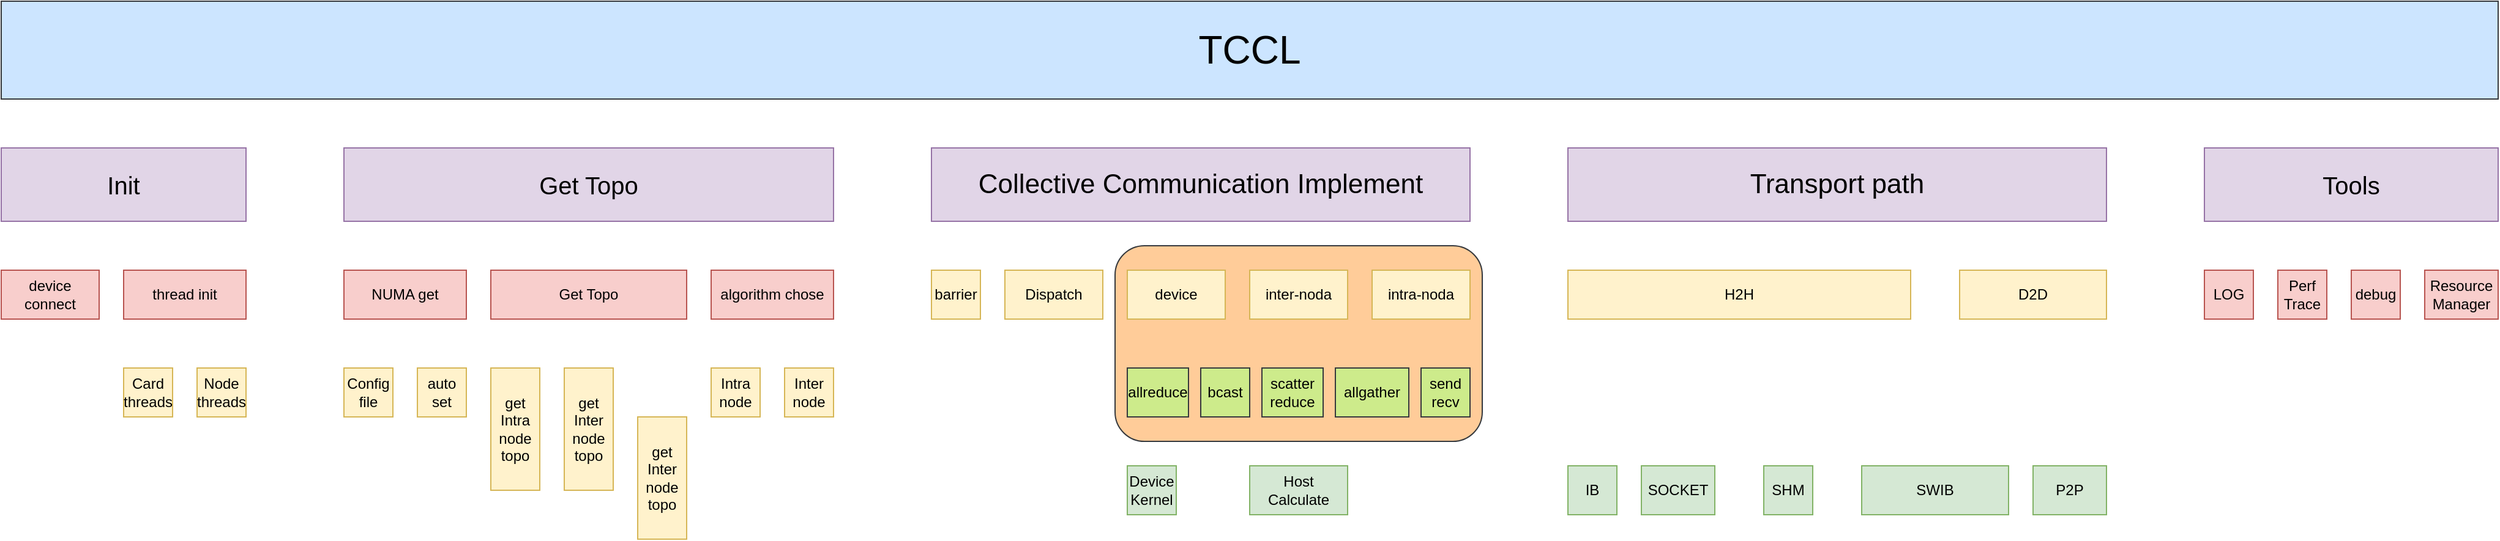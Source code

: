<mxfile version="21.0.10" type="github">
  <diagram name="Page-1" id="CfoDmrlTRuN8QncxeKQL">
    <mxGraphModel dx="2358" dy="1304" grid="1" gridSize="10" guides="1" tooltips="1" connect="1" arrows="1" fold="1" page="1" pageScale="1" pageWidth="850" pageHeight="1100" math="0" shadow="0">
      <root>
        <mxCell id="0" />
        <mxCell id="1" parent="0" />
        <mxCell id="JbZJTvgXob_sXZLr-xso-43" value="" style="rounded=1;whiteSpace=wrap;html=1;fillColor=#ffcc99;strokeColor=#36393d;" parent="1" vertex="1">
          <mxGeometry x="910" y="500" width="300" height="160" as="geometry" />
        </mxCell>
        <mxCell id="JbZJTvgXob_sXZLr-xso-1" value="&lt;font style=&quot;font-size: 32px;&quot;&gt;TCCL&lt;/font&gt;" style="rounded=0;whiteSpace=wrap;html=1;fillColor=#cce5ff;strokeColor=#36393d;" parent="1" vertex="1">
          <mxGeometry y="300" width="2040" height="80" as="geometry" />
        </mxCell>
        <mxCell id="JbZJTvgXob_sXZLr-xso-2" value="Init" style="rounded=0;whiteSpace=wrap;html=1;fillColor=#e1d5e7;strokeColor=#9673a6;fontSize=20;" parent="1" vertex="1">
          <mxGeometry y="420" width="200" height="60" as="geometry" />
        </mxCell>
        <mxCell id="JbZJTvgXob_sXZLr-xso-3" value="Tools" style="rounded=0;whiteSpace=wrap;html=1;fillColor=#e1d5e7;strokeColor=#9673a6;fontSize=20;" parent="1" vertex="1">
          <mxGeometry x="1800" y="420" width="240" height="60" as="geometry" />
        </mxCell>
        <mxCell id="JbZJTvgXob_sXZLr-xso-5" value="LOG" style="rounded=0;whiteSpace=wrap;html=1;fillColor=#f8cecc;strokeColor=#b85450;" parent="1" vertex="1">
          <mxGeometry x="1800" y="520" width="40" height="40" as="geometry" />
        </mxCell>
        <mxCell id="JbZJTvgXob_sXZLr-xso-6" value="Perf Trace" style="rounded=0;whiteSpace=wrap;html=1;fillColor=#f8cecc;strokeColor=#b85450;" parent="1" vertex="1">
          <mxGeometry x="1860" y="520" width="40" height="40" as="geometry" />
        </mxCell>
        <mxCell id="JbZJTvgXob_sXZLr-xso-7" value="&lt;font style=&quot;font-size: 22px;&quot;&gt;Transport path&lt;/font&gt;" style="rounded=0;whiteSpace=wrap;html=1;fillColor=#e1d5e7;strokeColor=#9673a6;fontSize=21;" parent="1" vertex="1">
          <mxGeometry x="1280" y="420" width="440" height="60" as="geometry" />
        </mxCell>
        <mxCell id="JbZJTvgXob_sXZLr-xso-11" value="Dispatch" style="rounded=0;whiteSpace=wrap;html=1;fillColor=#fff2cc;strokeColor=#d6b656;" parent="1" vertex="1">
          <mxGeometry x="820" y="520" width="80" height="40" as="geometry" />
        </mxCell>
        <mxCell id="JbZJTvgXob_sXZLr-xso-12" value="device" style="rounded=0;whiteSpace=wrap;html=1;fillColor=#fff2cc;strokeColor=#d6b656;" parent="1" vertex="1">
          <mxGeometry x="920" y="520" width="80" height="40" as="geometry" />
        </mxCell>
        <mxCell id="JbZJTvgXob_sXZLr-xso-13" value="intra-noda" style="rounded=0;whiteSpace=wrap;html=1;fillColor=#fff2cc;strokeColor=#d6b656;" parent="1" vertex="1">
          <mxGeometry x="1120" y="520" width="80" height="40" as="geometry" />
        </mxCell>
        <mxCell id="JbZJTvgXob_sXZLr-xso-14" value="&lt;font style=&quot;font-size: 22px;&quot;&gt;Collective Communication Implement&lt;/font&gt;" style="rounded=0;whiteSpace=wrap;html=1;fillColor=#e1d5e7;strokeColor=#9673a6;" parent="1" vertex="1">
          <mxGeometry x="760" y="420" width="440" height="60" as="geometry" />
        </mxCell>
        <mxCell id="JbZJTvgXob_sXZLr-xso-15" value="H2H" style="rounded=0;whiteSpace=wrap;html=1;fillColor=#fff2cc;strokeColor=#d6b656;" parent="1" vertex="1">
          <mxGeometry x="1280" y="520" width="280" height="40" as="geometry" />
        </mxCell>
        <mxCell id="JbZJTvgXob_sXZLr-xso-16" value="D2D" style="rounded=0;whiteSpace=wrap;html=1;fillColor=#fff2cc;strokeColor=#d6b656;" parent="1" vertex="1">
          <mxGeometry x="1600" y="520" width="120" height="40" as="geometry" />
        </mxCell>
        <mxCell id="JbZJTvgXob_sXZLr-xso-17" value="IB" style="rounded=0;whiteSpace=wrap;html=1;fillColor=#d5e8d4;strokeColor=#82b366;" parent="1" vertex="1">
          <mxGeometry x="1280" y="680" width="40" height="40" as="geometry" />
        </mxCell>
        <mxCell id="JbZJTvgXob_sXZLr-xso-18" value="SOCKET" style="rounded=0;whiteSpace=wrap;html=1;fillColor=#d5e8d4;strokeColor=#82b366;" parent="1" vertex="1">
          <mxGeometry x="1340" y="680" width="60" height="40" as="geometry" />
        </mxCell>
        <mxCell id="JbZJTvgXob_sXZLr-xso-19" value="SWIB" style="rounded=0;whiteSpace=wrap;html=1;fillColor=#d5e8d4;strokeColor=#82b366;" parent="1" vertex="1">
          <mxGeometry x="1520" y="680" width="120" height="40" as="geometry" />
        </mxCell>
        <mxCell id="JbZJTvgXob_sXZLr-xso-20" value="P2P" style="rounded=0;whiteSpace=wrap;html=1;fillColor=#d5e8d4;strokeColor=#82b366;" parent="1" vertex="1">
          <mxGeometry x="1660" y="680" width="60" height="40" as="geometry" />
        </mxCell>
        <mxCell id="JbZJTvgXob_sXZLr-xso-22" value="SHM" style="rounded=0;whiteSpace=wrap;html=1;fillColor=#d5e8d4;strokeColor=#82b366;" parent="1" vertex="1">
          <mxGeometry x="1440" y="680" width="40" height="40" as="geometry" />
        </mxCell>
        <mxCell id="JbZJTvgXob_sXZLr-xso-23" value="inter-noda" style="rounded=0;whiteSpace=wrap;html=1;fillColor=#fff2cc;strokeColor=#d6b656;" parent="1" vertex="1">
          <mxGeometry x="1020" y="520" width="80" height="40" as="geometry" />
        </mxCell>
        <mxCell id="JbZJTvgXob_sXZLr-xso-24" value="Resource Manager" style="rounded=0;whiteSpace=wrap;html=1;fillColor=#f8cecc;strokeColor=#b85450;" parent="1" vertex="1">
          <mxGeometry x="1980" y="520" width="60" height="40" as="geometry" />
        </mxCell>
        <mxCell id="JbZJTvgXob_sXZLr-xso-31" value="debug" style="rounded=0;whiteSpace=wrap;html=1;fillColor=#f8cecc;strokeColor=#b85450;" parent="1" vertex="1">
          <mxGeometry x="1920" y="520" width="40" height="40" as="geometry" />
        </mxCell>
        <mxCell id="JbZJTvgXob_sXZLr-xso-36" value="allreduce" style="rounded=0;whiteSpace=wrap;html=1;fillColor=#cdeb8b;strokeColor=#36393d;" parent="1" vertex="1">
          <mxGeometry x="920" y="600" width="50" height="40" as="geometry" />
        </mxCell>
        <mxCell id="JbZJTvgXob_sXZLr-xso-37" value="bcast" style="rounded=0;whiteSpace=wrap;html=1;fillColor=#cdeb8b;strokeColor=#36393d;" parent="1" vertex="1">
          <mxGeometry x="980" y="600" width="40" height="40" as="geometry" />
        </mxCell>
        <mxCell id="JbZJTvgXob_sXZLr-xso-38" value="scatter&lt;br&gt;reduce" style="rounded=0;whiteSpace=wrap;html=1;fillColor=#cdeb8b;strokeColor=#36393d;" parent="1" vertex="1">
          <mxGeometry x="1030" y="600" width="50" height="40" as="geometry" />
        </mxCell>
        <mxCell id="JbZJTvgXob_sXZLr-xso-39" value="allgather" style="rounded=0;whiteSpace=wrap;html=1;fillColor=#cdeb8b;strokeColor=#36393d;" parent="1" vertex="1">
          <mxGeometry x="1090" y="600" width="60" height="40" as="geometry" />
        </mxCell>
        <mxCell id="JbZJTvgXob_sXZLr-xso-40" value="send&lt;br&gt;recv" style="rounded=0;whiteSpace=wrap;html=1;fillColor=#cdeb8b;strokeColor=#36393d;" parent="1" vertex="1">
          <mxGeometry x="1160" y="600" width="40" height="40" as="geometry" />
        </mxCell>
        <mxCell id="JbZJTvgXob_sXZLr-xso-41" value="barrier" style="rounded=0;whiteSpace=wrap;html=1;fillColor=#fff2cc;strokeColor=#d6b656;" parent="1" vertex="1">
          <mxGeometry x="760" y="520" width="40" height="40" as="geometry" />
        </mxCell>
        <mxCell id="JbZJTvgXob_sXZLr-xso-44" value="Device&lt;br&gt;Kernel" style="rounded=0;whiteSpace=wrap;html=1;fillColor=#d5e8d4;strokeColor=#82b366;" parent="1" vertex="1">
          <mxGeometry x="920" y="680" width="40" height="40" as="geometry" />
        </mxCell>
        <mxCell id="JbZJTvgXob_sXZLr-xso-45" value="Host&lt;br&gt;Calculate" style="rounded=0;whiteSpace=wrap;html=1;fillColor=#d5e8d4;strokeColor=#82b366;" parent="1" vertex="1">
          <mxGeometry x="1020" y="680" width="80" height="40" as="geometry" />
        </mxCell>
        <mxCell id="JbZJTvgXob_sXZLr-xso-46" value="thread init" style="rounded=0;whiteSpace=wrap;html=1;fillColor=#f8cecc;strokeColor=#b85450;" parent="1" vertex="1">
          <mxGeometry x="100" y="520" width="100" height="40" as="geometry" />
        </mxCell>
        <mxCell id="JbZJTvgXob_sXZLr-xso-47" value="algorithm chose" style="rounded=0;whiteSpace=wrap;html=1;fillColor=#f8cecc;strokeColor=#b85450;" parent="1" vertex="1">
          <mxGeometry x="580" y="520" width="100" height="40" as="geometry" />
        </mxCell>
        <mxCell id="JbZJTvgXob_sXZLr-xso-48" value="Card&lt;br&gt;threads" style="rounded=0;whiteSpace=wrap;html=1;fillColor=#fff2cc;strokeColor=#d6b656;" parent="1" vertex="1">
          <mxGeometry x="100" y="600" width="40" height="40" as="geometry" />
        </mxCell>
        <mxCell id="JbZJTvgXob_sXZLr-xso-49" value="Node&lt;br&gt;threads" style="rounded=0;whiteSpace=wrap;html=1;fillColor=#fff2cc;strokeColor=#d6b656;" parent="1" vertex="1">
          <mxGeometry x="160" y="600" width="40" height="40" as="geometry" />
        </mxCell>
        <mxCell id="JbZJTvgXob_sXZLr-xso-50" value="Intra&lt;br&gt;node" style="rounded=0;whiteSpace=wrap;html=1;fillColor=#fff2cc;strokeColor=#d6b656;" parent="1" vertex="1">
          <mxGeometry x="580" y="600" width="40" height="40" as="geometry" />
        </mxCell>
        <mxCell id="JbZJTvgXob_sXZLr-xso-51" value="Inter&lt;br&gt;node" style="rounded=0;whiteSpace=wrap;html=1;fillColor=#fff2cc;strokeColor=#d6b656;" parent="1" vertex="1">
          <mxGeometry x="640" y="600" width="40" height="40" as="geometry" />
        </mxCell>
        <mxCell id="JbZJTvgXob_sXZLr-xso-52" value="NUMA get" style="rounded=0;whiteSpace=wrap;html=1;fillColor=#f8cecc;strokeColor=#b85450;" parent="1" vertex="1">
          <mxGeometry x="280" y="520" width="100" height="40" as="geometry" />
        </mxCell>
        <mxCell id="JbZJTvgXob_sXZLr-xso-54" value="Config&lt;br&gt;file" style="rounded=0;whiteSpace=wrap;html=1;fillColor=#fff2cc;strokeColor=#d6b656;" parent="1" vertex="1">
          <mxGeometry x="280" y="600" width="40" height="40" as="geometry" />
        </mxCell>
        <mxCell id="JbZJTvgXob_sXZLr-xso-55" value="auto&lt;br&gt;set" style="rounded=0;whiteSpace=wrap;html=1;fillColor=#fff2cc;strokeColor=#d6b656;" parent="1" vertex="1">
          <mxGeometry x="340" y="600" width="40" height="40" as="geometry" />
        </mxCell>
        <mxCell id="JbZJTvgXob_sXZLr-xso-56" value="device connect" style="rounded=0;whiteSpace=wrap;html=1;fillColor=#f8cecc;strokeColor=#b85450;" parent="1" vertex="1">
          <mxGeometry y="520" width="80" height="40" as="geometry" />
        </mxCell>
        <mxCell id="ziQnkctGjnkfBdyc3xTk-1" value="Get Topo" style="rounded=0;whiteSpace=wrap;html=1;fillColor=#e1d5e7;strokeColor=#9673a6;fontSize=20;" vertex="1" parent="1">
          <mxGeometry x="280" y="420" width="400" height="60" as="geometry" />
        </mxCell>
        <mxCell id="ziQnkctGjnkfBdyc3xTk-2" value="Get Topo" style="rounded=0;whiteSpace=wrap;html=1;fillColor=#f8cecc;strokeColor=#b85450;" vertex="1" parent="1">
          <mxGeometry x="400" y="520" width="160" height="40" as="geometry" />
        </mxCell>
        <mxCell id="ziQnkctGjnkfBdyc3xTk-3" value="get&lt;br&gt;Intra&lt;br&gt;node&lt;br&gt;topo" style="rounded=0;whiteSpace=wrap;html=1;fillColor=#fff2cc;strokeColor=#d6b656;" vertex="1" parent="1">
          <mxGeometry x="400" y="600" width="40" height="100" as="geometry" />
        </mxCell>
        <mxCell id="ziQnkctGjnkfBdyc3xTk-4" value="get&lt;br&gt;Inter&lt;br&gt;node&lt;br&gt;topo" style="rounded=0;whiteSpace=wrap;html=1;fillColor=#fff2cc;strokeColor=#d6b656;" vertex="1" parent="1">
          <mxGeometry x="460" y="600" width="40" height="100" as="geometry" />
        </mxCell>
        <mxCell id="ziQnkctGjnkfBdyc3xTk-5" value="get&lt;br&gt;Inter&lt;br&gt;node&lt;br&gt;topo" style="rounded=0;whiteSpace=wrap;html=1;fillColor=#fff2cc;strokeColor=#d6b656;" vertex="1" parent="1">
          <mxGeometry x="520" y="640" width="40" height="100" as="geometry" />
        </mxCell>
      </root>
    </mxGraphModel>
  </diagram>
</mxfile>

